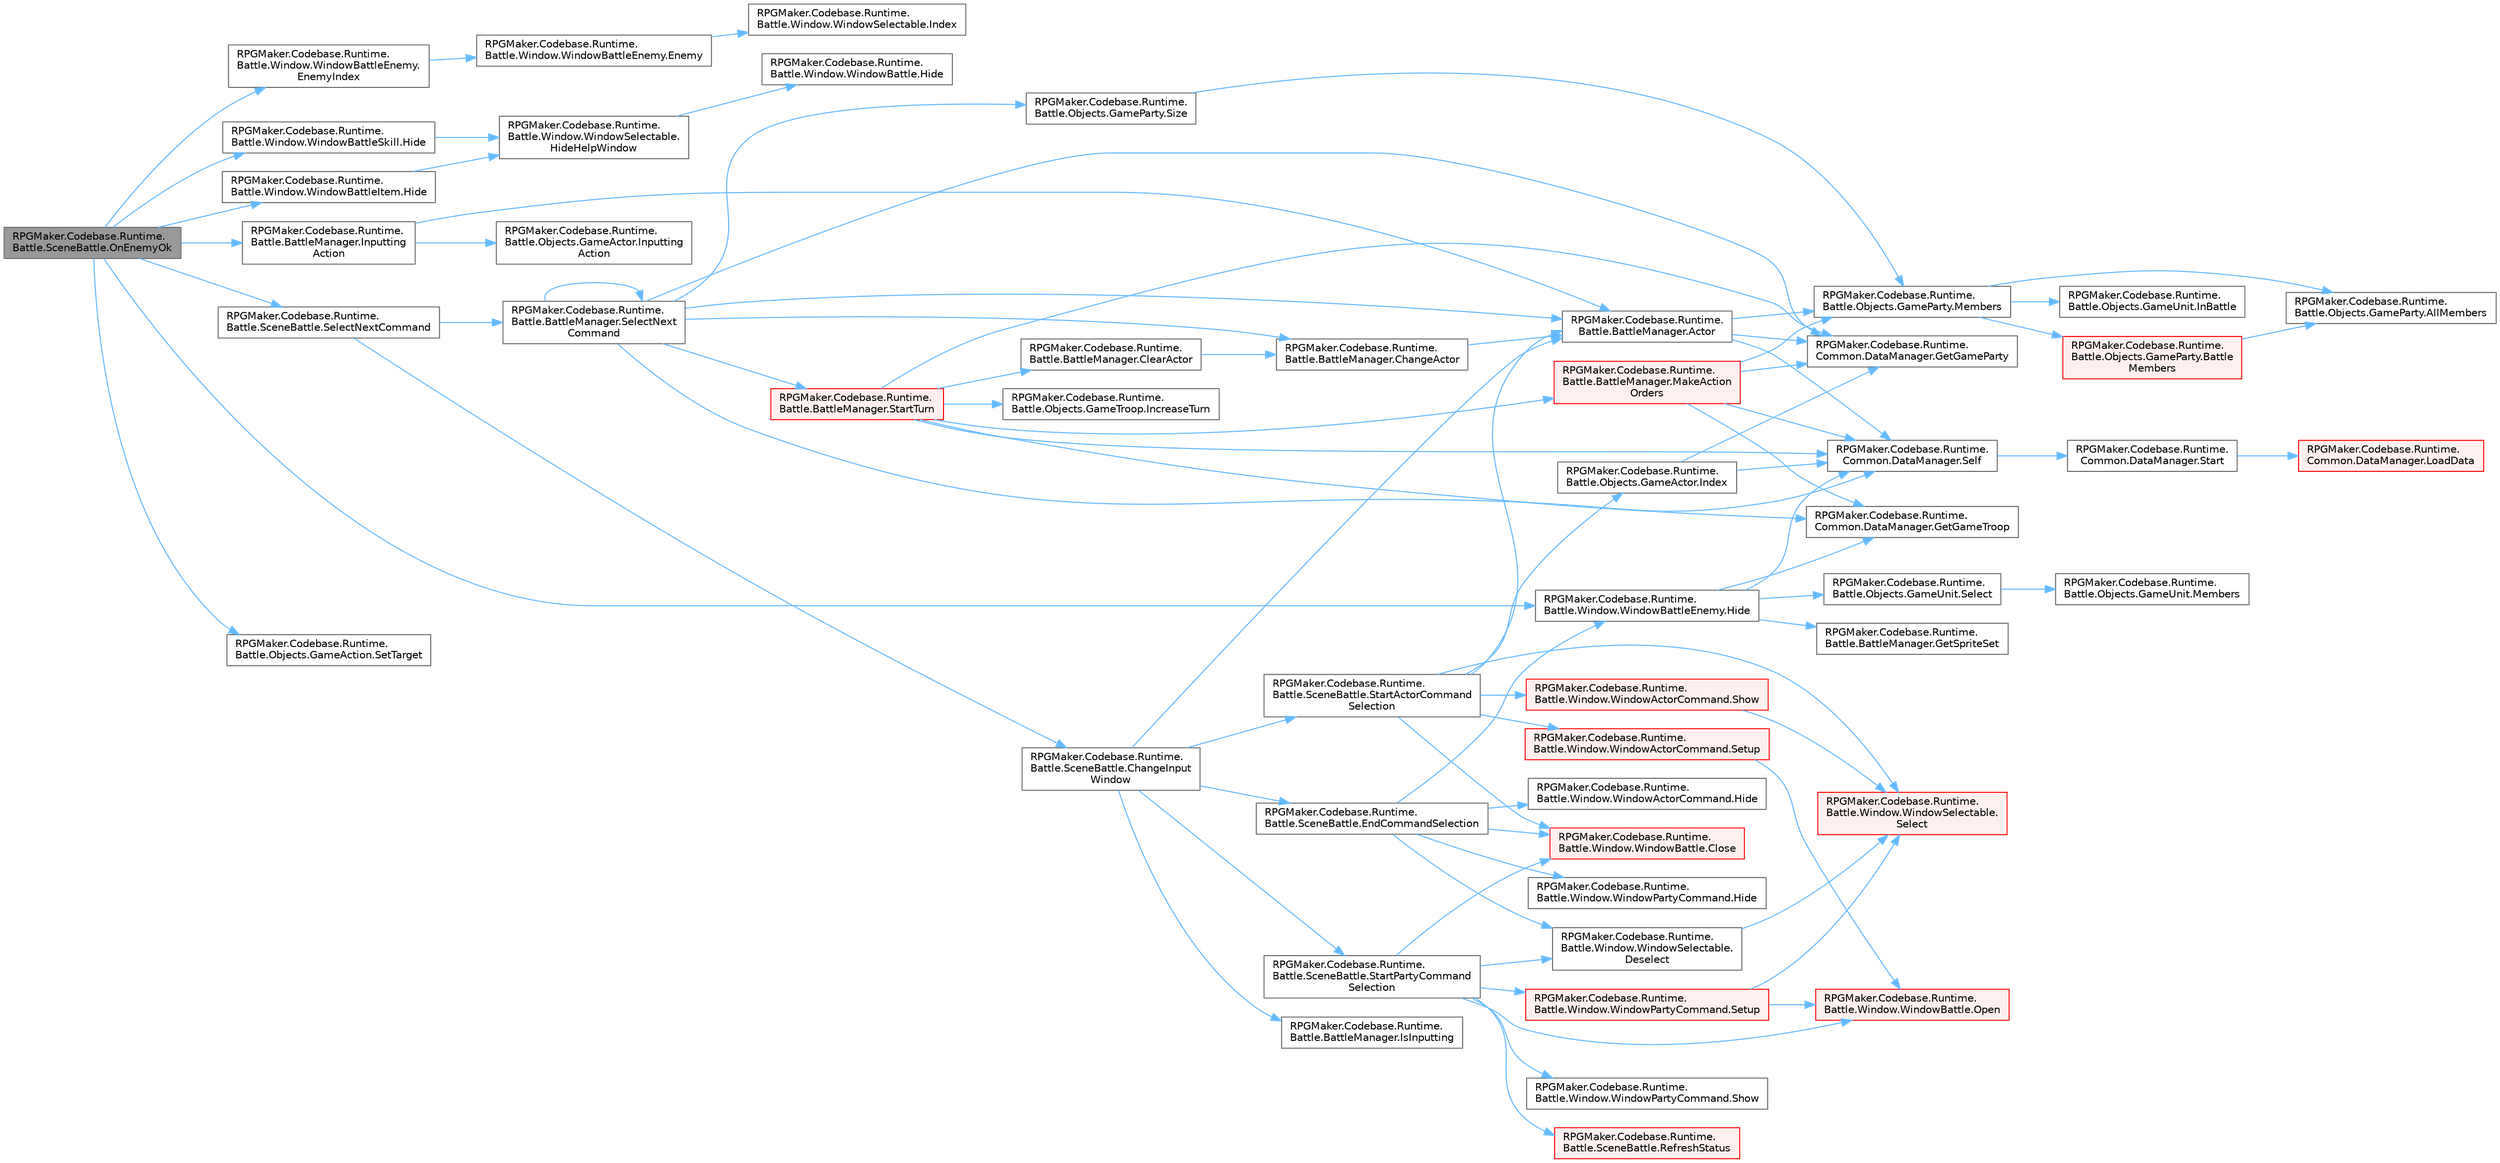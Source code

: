 digraph "RPGMaker.Codebase.Runtime.Battle.SceneBattle.OnEnemyOk"
{
 // LATEX_PDF_SIZE
  bgcolor="transparent";
  edge [fontname=Helvetica,fontsize=10,labelfontname=Helvetica,labelfontsize=10];
  node [fontname=Helvetica,fontsize=10,shape=box,height=0.2,width=0.4];
  rankdir="LR";
  Node1 [id="Node000001",label="RPGMaker.Codebase.Runtime.\lBattle.SceneBattle.OnEnemyOk",height=0.2,width=0.4,color="gray40", fillcolor="grey60", style="filled", fontcolor="black",tooltip="😁 [敵キャラ]選択ウィンドウで[OK]が選択された時のハンドラ"];
  Node1 -> Node2 [id="edge1_Node000001_Node000002",color="steelblue1",style="solid",tooltip=" "];
  Node2 [id="Node000002",label="RPGMaker.Codebase.Runtime.\lBattle.Window.WindowBattleEnemy.\lEnemyIndex",height=0.2,width=0.4,color="grey40", fillcolor="white", style="filled",URL="$d6/dc5/class_r_p_g_maker_1_1_codebase_1_1_runtime_1_1_battle_1_1_window_1_1_window_battle_enemy.html#a20adf18b92a9e3499f7271e58c210fbd",tooltip="😁 選択中の[敵キャラ]の番号を返す"];
  Node2 -> Node3 [id="edge2_Node000002_Node000003",color="steelblue1",style="solid",tooltip=" "];
  Node3 [id="Node000003",label="RPGMaker.Codebase.Runtime.\lBattle.Window.WindowBattleEnemy.Enemy",height=0.2,width=0.4,color="grey40", fillcolor="white", style="filled",URL="$d6/dc5/class_r_p_g_maker_1_1_codebase_1_1_runtime_1_1_battle_1_1_window_1_1_window_battle_enemy.html#aff0e8436c8f8dbc88bf4a4987939fa0e",tooltip="😁 選択中の[敵キャラ]を返す"];
  Node3 -> Node4 [id="edge3_Node000003_Node000004",color="steelblue1",style="solid",tooltip=" "];
  Node4 [id="Node000004",label="RPGMaker.Codebase.Runtime.\lBattle.Window.WindowSelectable.Index",height=0.2,width=0.4,color="grey40", fillcolor="white", style="filled",URL="$dd/d48/class_r_p_g_maker_1_1_codebase_1_1_runtime_1_1_battle_1_1_window_1_1_window_selectable.html#a8f90831602a0b56a71460dfe7c5baf64",tooltip="😁 選択中の項目の番号を返す"];
  Node1 -> Node5 [id="edge4_Node000001_Node000005",color="steelblue1",style="solid",tooltip=" "];
  Node5 [id="Node000005",label="RPGMaker.Codebase.Runtime.\lBattle.Window.WindowBattleEnemy.Hide",height=0.2,width=0.4,color="grey40", fillcolor="white", style="filled",URL="$d6/dc5/class_r_p_g_maker_1_1_codebase_1_1_runtime_1_1_battle_1_1_window_1_1_window_battle_enemy.html#a8226ff2a4872613958108e4ce46feea4",tooltip="😁 ウィンドウを非表示(閉じるわけではない)"];
  Node5 -> Node6 [id="edge5_Node000005_Node000006",color="steelblue1",style="solid",tooltip=" "];
  Node6 [id="Node000006",label="RPGMaker.Codebase.Runtime.\lCommon.DataManager.GetGameTroop",height=0.2,width=0.4,color="grey40", fillcolor="white", style="filled",URL="$d5/d08/class_r_p_g_maker_1_1_codebase_1_1_runtime_1_1_common_1_1_data_manager.html#a56d452c7dcdd02511b8999a3cdde268a",tooltip="😁 部隊取得"];
  Node5 -> Node7 [id="edge6_Node000005_Node000007",color="steelblue1",style="solid",tooltip=" "];
  Node7 [id="Node000007",label="RPGMaker.Codebase.Runtime.\lBattle.BattleManager.GetSpriteSet",height=0.2,width=0.4,color="grey40", fillcolor="white", style="filled",URL="$d3/d0c/class_r_p_g_maker_1_1_codebase_1_1_runtime_1_1_battle_1_1_battle_manager.html#a5a0a0a616f2c38b99ec070404c099740",tooltip="😁 スプライトセットを取得"];
  Node5 -> Node8 [id="edge7_Node000005_Node000008",color="steelblue1",style="solid",tooltip=" "];
  Node8 [id="Node000008",label="RPGMaker.Codebase.Runtime.\lBattle.Objects.GameUnit.Select",height=0.2,width=0.4,color="grey40", fillcolor="white", style="filled",URL="$d5/dd1/class_r_p_g_maker_1_1_codebase_1_1_runtime_1_1_battle_1_1_objects_1_1_game_unit.html#a882eb5e5880377d90624fd3cbd0cd720",tooltip="😁 指定されたバトラーを選択する"];
  Node8 -> Node9 [id="edge8_Node000008_Node000009",color="steelblue1",style="solid",tooltip=" "];
  Node9 [id="Node000009",label="RPGMaker.Codebase.Runtime.\lBattle.Objects.GameUnit.Members",height=0.2,width=0.4,color="grey40", fillcolor="white", style="filled",URL="$d5/dd1/class_r_p_g_maker_1_1_codebase_1_1_runtime_1_1_battle_1_1_objects_1_1_game_unit.html#a53f079e46aeb6622f3ab30f68dc9f38e",tooltip="😁 戦闘中のバトラー生死問わず全て配列で返す"];
  Node5 -> Node10 [id="edge9_Node000005_Node000010",color="steelblue1",style="solid",tooltip=" "];
  Node10 [id="Node000010",label="RPGMaker.Codebase.Runtime.\lCommon.DataManager.Self",height=0.2,width=0.4,color="grey40", fillcolor="white", style="filled",URL="$d5/d08/class_r_p_g_maker_1_1_codebase_1_1_runtime_1_1_common_1_1_data_manager.html#a8f0a40fd71fe0a873d1905e106299934",tooltip="😁 自身"];
  Node10 -> Node11 [id="edge10_Node000010_Node000011",color="steelblue1",style="solid",tooltip=" "];
  Node11 [id="Node000011",label="RPGMaker.Codebase.Runtime.\lCommon.DataManager.Start",height=0.2,width=0.4,color="grey40", fillcolor="white", style="filled",URL="$d5/d08/class_r_p_g_maker_1_1_codebase_1_1_runtime_1_1_common_1_1_data_manager.html#ace8f5b29b336a071e6383ecdbe0f85c5",tooltip="😁 開始"];
  Node11 -> Node12 [id="edge11_Node000011_Node000012",color="steelblue1",style="solid",tooltip=" "];
  Node12 [id="Node000012",label="RPGMaker.Codebase.Runtime.\lCommon.DataManager.LoadData",height=0.2,width=0.4,color="red", fillcolor="#FFF0F0", style="filled",URL="$d5/d08/class_r_p_g_maker_1_1_codebase_1_1_runtime_1_1_common_1_1_data_manager.html#a42e1175b0a1dc3a225503e007043dc86",tooltip="😁 データ読込"];
  Node1 -> Node48 [id="edge12_Node000001_Node000048",color="steelblue1",style="solid",tooltip=" "];
  Node48 [id="Node000048",label="RPGMaker.Codebase.Runtime.\lBattle.Window.WindowBattleItem.Hide",height=0.2,width=0.4,color="grey40", fillcolor="white", style="filled",URL="$d1/d64/class_r_p_g_maker_1_1_codebase_1_1_runtime_1_1_battle_1_1_window_1_1_window_battle_item.html#a706cfebc301729afffd5130f81dfb35f",tooltip="😁 ウィンドウを非表示(閉じるわけではない)"];
  Node48 -> Node49 [id="edge13_Node000048_Node000049",color="steelblue1",style="solid",tooltip=" "];
  Node49 [id="Node000049",label="RPGMaker.Codebase.Runtime.\lBattle.Window.WindowSelectable.\lHideHelpWindow",height=0.2,width=0.4,color="grey40", fillcolor="white", style="filled",URL="$dd/d48/class_r_p_g_maker_1_1_codebase_1_1_runtime_1_1_battle_1_1_window_1_1_window_selectable.html#a78c659061f65b01825f01ae0040b1457",tooltip="😁 ヘルプウィンドウを非表示"];
  Node49 -> Node50 [id="edge14_Node000049_Node000050",color="steelblue1",style="solid",tooltip=" "];
  Node50 [id="Node000050",label="RPGMaker.Codebase.Runtime.\lBattle.Window.WindowBattle.Hide",height=0.2,width=0.4,color="grey40", fillcolor="white", style="filled",URL="$d1/d3a/class_r_p_g_maker_1_1_codebase_1_1_runtime_1_1_battle_1_1_window_1_1_window_battle.html#a9d17ffa21af7ce8e1ff44396e7e27078",tooltip="😁 ウィンドウを非表示(閉じるわけではない)"];
  Node1 -> Node51 [id="edge15_Node000001_Node000051",color="steelblue1",style="solid",tooltip=" "];
  Node51 [id="Node000051",label="RPGMaker.Codebase.Runtime.\lBattle.Window.WindowBattleSkill.Hide",height=0.2,width=0.4,color="grey40", fillcolor="white", style="filled",URL="$d4/d31/class_r_p_g_maker_1_1_codebase_1_1_runtime_1_1_battle_1_1_window_1_1_window_battle_skill.html#a6d5730315947c3ff6e171c340033f895",tooltip="😁 ウィンドウを非表示(閉じるわけではない)"];
  Node51 -> Node49 [id="edge16_Node000051_Node000049",color="steelblue1",style="solid",tooltip=" "];
  Node1 -> Node52 [id="edge17_Node000001_Node000052",color="steelblue1",style="solid",tooltip=" "];
  Node52 [id="Node000052",label="RPGMaker.Codebase.Runtime.\lBattle.BattleManager.Inputting\lAction",height=0.2,width=0.4,color="grey40", fillcolor="white", style="filled",URL="$d3/d0c/class_r_p_g_maker_1_1_codebase_1_1_runtime_1_1_battle_1_1_battle_manager.html#ab62b182ffea9521ab87f32a6074253e7",tooltip="😁 入力中のアクターのアクションを返す"];
  Node52 -> Node53 [id="edge18_Node000052_Node000053",color="steelblue1",style="solid",tooltip=" "];
  Node53 [id="Node000053",label="RPGMaker.Codebase.Runtime.\lBattle.BattleManager.Actor",height=0.2,width=0.4,color="grey40", fillcolor="white", style="filled",URL="$d3/d0c/class_r_p_g_maker_1_1_codebase_1_1_runtime_1_1_battle_1_1_battle_manager.html#af748afa09d64d252aac59c45f02b5a34",tooltip="😁 アクターを返す"];
  Node53 -> Node54 [id="edge19_Node000053_Node000054",color="steelblue1",style="solid",tooltip=" "];
  Node54 [id="Node000054",label="RPGMaker.Codebase.Runtime.\lCommon.DataManager.GetGameParty",height=0.2,width=0.4,color="grey40", fillcolor="white", style="filled",URL="$d5/d08/class_r_p_g_maker_1_1_codebase_1_1_runtime_1_1_common_1_1_data_manager.html#a51ad2669c15aba611fa704eb84001f8c",tooltip="😁 パーティー取得"];
  Node53 -> Node55 [id="edge20_Node000053_Node000055",color="steelblue1",style="solid",tooltip=" "];
  Node55 [id="Node000055",label="RPGMaker.Codebase.Runtime.\lBattle.Objects.GameParty.Members",height=0.2,width=0.4,color="grey40", fillcolor="white", style="filled",URL="$d7/db3/class_r_p_g_maker_1_1_codebase_1_1_runtime_1_1_battle_1_1_objects_1_1_game_party.html#ae6820419564b17670564aad1bf41ff29",tooltip="😁 戦闘中のバトラー生死問わず全て配列で返す"];
  Node55 -> Node56 [id="edge21_Node000055_Node000056",color="steelblue1",style="solid",tooltip=" "];
  Node56 [id="Node000056",label="RPGMaker.Codebase.Runtime.\lBattle.Objects.GameParty.AllMembers",height=0.2,width=0.4,color="grey40", fillcolor="white", style="filled",URL="$d7/db3/class_r_p_g_maker_1_1_codebase_1_1_runtime_1_1_battle_1_1_objects_1_1_game_party.html#a5ddba874c7edcee24070edc19331f21b",tooltip="😁 パーティの全アクターを配列で返す"];
  Node55 -> Node57 [id="edge22_Node000055_Node000057",color="steelblue1",style="solid",tooltip=" "];
  Node57 [id="Node000057",label="RPGMaker.Codebase.Runtime.\lBattle.Objects.GameParty.Battle\lMembers",height=0.2,width=0.4,color="red", fillcolor="#FFF0F0", style="filled",URL="$d7/db3/class_r_p_g_maker_1_1_codebase_1_1_runtime_1_1_battle_1_1_objects_1_1_game_party.html#ac5ac2ccd4638ad18d4033b71c57ba156",tooltip="😁 戦闘に参加する全アクターを配列で返す"];
  Node57 -> Node56 [id="edge23_Node000057_Node000056",color="steelblue1",style="solid",tooltip=" "];
  Node55 -> Node59 [id="edge24_Node000055_Node000059",color="steelblue1",style="solid",tooltip=" "];
  Node59 [id="Node000059",label="RPGMaker.Codebase.Runtime.\lBattle.Objects.GameUnit.InBattle",height=0.2,width=0.4,color="grey40", fillcolor="white", style="filled",URL="$d5/dd1/class_r_p_g_maker_1_1_codebase_1_1_runtime_1_1_battle_1_1_objects_1_1_game_unit.html#a47931877561eb635d2604bb942faf61b",tooltip="😁 戦闘中か"];
  Node53 -> Node10 [id="edge25_Node000053_Node000010",color="steelblue1",style="solid",tooltip=" "];
  Node52 -> Node60 [id="edge26_Node000052_Node000060",color="steelblue1",style="solid",tooltip=" "];
  Node60 [id="Node000060",label="RPGMaker.Codebase.Runtime.\lBattle.Objects.GameActor.Inputting\lAction",height=0.2,width=0.4,color="grey40", fillcolor="white", style="filled",URL="$db/dfc/class_r_p_g_maker_1_1_codebase_1_1_runtime_1_1_battle_1_1_objects_1_1_game_actor.html#ac1efe0f0bab7e577e60254c972141a38",tooltip="😁 入力された行動を返す"];
  Node1 -> Node61 [id="edge27_Node000001_Node000061",color="steelblue1",style="solid",tooltip=" "];
  Node61 [id="Node000061",label="RPGMaker.Codebase.Runtime.\lBattle.SceneBattle.SelectNextCommand",height=0.2,width=0.4,color="grey40", fillcolor="white", style="filled",URL="$dd/d83/class_r_p_g_maker_1_1_codebase_1_1_runtime_1_1_battle_1_1_scene_battle.html#ad0ea7805a4a4e914a861ac725db87088",tooltip="😁 ひとつ先のコマンドを選択"];
  Node61 -> Node62 [id="edge28_Node000061_Node000062",color="steelblue1",style="solid",tooltip=" "];
  Node62 [id="Node000062",label="RPGMaker.Codebase.Runtime.\lBattle.SceneBattle.ChangeInput\lWindow",height=0.2,width=0.4,color="grey40", fillcolor="white", style="filled",URL="$dd/d83/class_r_p_g_maker_1_1_codebase_1_1_runtime_1_1_battle_1_1_scene_battle.html#af9ea7537c5f6dcfd13cb79e50c5a680c",tooltip="😁 [パーティ]か[アクター]のコマンドウィンドウの選択、非選択を状態に応じて切り替え"];
  Node62 -> Node53 [id="edge29_Node000062_Node000053",color="steelblue1",style="solid",tooltip=" "];
  Node62 -> Node63 [id="edge30_Node000062_Node000063",color="steelblue1",style="solid",tooltip=" "];
  Node63 [id="Node000063",label="RPGMaker.Codebase.Runtime.\lBattle.SceneBattle.EndCommandSelection",height=0.2,width=0.4,color="grey40", fillcolor="white", style="filled",URL="$dd/d83/class_r_p_g_maker_1_1_codebase_1_1_runtime_1_1_battle_1_1_scene_battle.html#affafb7b742050989eda4fb190fb90a17",tooltip="😁 コマンド選択の終了処理"];
  Node63 -> Node64 [id="edge31_Node000063_Node000064",color="steelblue1",style="solid",tooltip=" "];
  Node64 [id="Node000064",label="RPGMaker.Codebase.Runtime.\lBattle.Window.WindowBattle.Close",height=0.2,width=0.4,color="red", fillcolor="#FFF0F0", style="filled",URL="$d1/d3a/class_r_p_g_maker_1_1_codebase_1_1_runtime_1_1_battle_1_1_window_1_1_window_battle.html#a30d8201325917fd21fb249d2e99bb7e2",tooltip="😁 ウィンドウを閉じる"];
  Node63 -> Node66 [id="edge32_Node000063_Node000066",color="steelblue1",style="solid",tooltip=" "];
  Node66 [id="Node000066",label="RPGMaker.Codebase.Runtime.\lBattle.Window.WindowSelectable.\lDeselect",height=0.2,width=0.4,color="grey40", fillcolor="white", style="filled",URL="$dd/d48/class_r_p_g_maker_1_1_codebase_1_1_runtime_1_1_battle_1_1_window_1_1_window_selectable.html#ad016dbe1e26dc9ad2e6eb8ebac9bc86d",tooltip="😁 全項目を非選択"];
  Node66 -> Node67 [id="edge33_Node000066_Node000067",color="steelblue1",style="solid",tooltip=" "];
  Node67 [id="Node000067",label="RPGMaker.Codebase.Runtime.\lBattle.Window.WindowSelectable.\lSelect",height=0.2,width=0.4,color="red", fillcolor="#FFF0F0", style="filled",URL="$dd/d48/class_r_p_g_maker_1_1_codebase_1_1_runtime_1_1_battle_1_1_window_1_1_window_selectable.html#a8ba5cef6de0c004bbfa758250e4d8c1c",tooltip="😁 指定した番号の項目を選択"];
  Node63 -> Node73 [id="edge34_Node000063_Node000073",color="steelblue1",style="solid",tooltip=" "];
  Node73 [id="Node000073",label="RPGMaker.Codebase.Runtime.\lBattle.Window.WindowActorCommand.Hide",height=0.2,width=0.4,color="grey40", fillcolor="white", style="filled",URL="$d3/d67/class_r_p_g_maker_1_1_codebase_1_1_runtime_1_1_battle_1_1_window_1_1_window_actor_command.html#a3602b325d7ccd776e52388dc73f356e2",tooltip="😁 ウィンドウを非表示(閉じるわけではない)"];
  Node63 -> Node5 [id="edge35_Node000063_Node000005",color="steelblue1",style="solid",tooltip=" "];
  Node63 -> Node74 [id="edge36_Node000063_Node000074",color="steelblue1",style="solid",tooltip=" "];
  Node74 [id="Node000074",label="RPGMaker.Codebase.Runtime.\lBattle.Window.WindowPartyCommand.Hide",height=0.2,width=0.4,color="grey40", fillcolor="white", style="filled",URL="$d7/d77/class_r_p_g_maker_1_1_codebase_1_1_runtime_1_1_battle_1_1_window_1_1_window_party_command.html#ab8be54dd1599936b655d42f8f9c76ed9",tooltip="😁 ウィンドウを非表示(閉じるわけではない)"];
  Node62 -> Node75 [id="edge37_Node000062_Node000075",color="steelblue1",style="solid",tooltip=" "];
  Node75 [id="Node000075",label="RPGMaker.Codebase.Runtime.\lBattle.BattleManager.IsInputting",height=0.2,width=0.4,color="grey40", fillcolor="white", style="filled",URL="$d3/d0c/class_r_p_g_maker_1_1_codebase_1_1_runtime_1_1_battle_1_1_battle_manager.html#a8accff5d890005d2168fa1529df97355",tooltip="😁 入力中か"];
  Node62 -> Node76 [id="edge38_Node000062_Node000076",color="steelblue1",style="solid",tooltip=" "];
  Node76 [id="Node000076",label="RPGMaker.Codebase.Runtime.\lBattle.SceneBattle.StartActorCommand\lSelection",height=0.2,width=0.4,color="grey40", fillcolor="white", style="filled",URL="$dd/d83/class_r_p_g_maker_1_1_codebase_1_1_runtime_1_1_battle_1_1_scene_battle.html#a3f66aa45a944ad066eab9284925cac95",tooltip="😁 [アクター]コマンドの選択開始"];
  Node76 -> Node53 [id="edge39_Node000076_Node000053",color="steelblue1",style="solid",tooltip=" "];
  Node76 -> Node64 [id="edge40_Node000076_Node000064",color="steelblue1",style="solid",tooltip=" "];
  Node76 -> Node77 [id="edge41_Node000076_Node000077",color="steelblue1",style="solid",tooltip=" "];
  Node77 [id="Node000077",label="RPGMaker.Codebase.Runtime.\lBattle.Objects.GameActor.Index",height=0.2,width=0.4,color="grey40", fillcolor="white", style="filled",URL="$db/dfc/class_r_p_g_maker_1_1_codebase_1_1_runtime_1_1_battle_1_1_objects_1_1_game_actor.html#a162146d776460850fea72e889f75b74b",tooltip="😁 キャラ番号を返す"];
  Node77 -> Node54 [id="edge42_Node000077_Node000054",color="steelblue1",style="solid",tooltip=" "];
  Node77 -> Node10 [id="edge43_Node000077_Node000010",color="steelblue1",style="solid",tooltip=" "];
  Node76 -> Node67 [id="edge44_Node000076_Node000067",color="steelblue1",style="solid",tooltip=" "];
  Node76 -> Node78 [id="edge45_Node000076_Node000078",color="steelblue1",style="solid",tooltip=" "];
  Node78 [id="Node000078",label="RPGMaker.Codebase.Runtime.\lBattle.Window.WindowActorCommand.Setup",height=0.2,width=0.4,color="red", fillcolor="#FFF0F0", style="filled",URL="$d3/d67/class_r_p_g_maker_1_1_codebase_1_1_runtime_1_1_battle_1_1_window_1_1_window_actor_command.html#a29645d392f9d4cc293c0e65bd0c7045b",tooltip="😁 指定アクターのコマンドを設定"];
  Node78 -> Node125 [id="edge46_Node000078_Node000125",color="steelblue1",style="solid",tooltip=" "];
  Node125 [id="Node000125",label="RPGMaker.Codebase.Runtime.\lBattle.Window.WindowBattle.Open",height=0.2,width=0.4,color="red", fillcolor="#FFF0F0", style="filled",URL="$d1/d3a/class_r_p_g_maker_1_1_codebase_1_1_runtime_1_1_battle_1_1_window_1_1_window_battle.html#a4145c2e26a271a5610193c0fb97e880b",tooltip="😁 ウィンドウを開く"];
  Node76 -> Node135 [id="edge47_Node000076_Node000135",color="steelblue1",style="solid",tooltip=" "];
  Node135 [id="Node000135",label="RPGMaker.Codebase.Runtime.\lBattle.Window.WindowActorCommand.Show",height=0.2,width=0.4,color="red", fillcolor="#FFF0F0", style="filled",URL="$d3/d67/class_r_p_g_maker_1_1_codebase_1_1_runtime_1_1_battle_1_1_window_1_1_window_actor_command.html#aa4a753b56c8a2d6084cd912b1135d6a5",tooltip="😁 ウィンドウを表示"];
  Node135 -> Node67 [id="edge48_Node000135_Node000067",color="steelblue1",style="solid",tooltip=" "];
  Node62 -> Node136 [id="edge49_Node000062_Node000136",color="steelblue1",style="solid",tooltip=" "];
  Node136 [id="Node000136",label="RPGMaker.Codebase.Runtime.\lBattle.SceneBattle.StartPartyCommand\lSelection",height=0.2,width=0.4,color="grey40", fillcolor="white", style="filled",URL="$dd/d83/class_r_p_g_maker_1_1_codebase_1_1_runtime_1_1_battle_1_1_scene_battle.html#acdbf5717da5a7afd88a2652c40f1ba61",tooltip="😁 [パーティ]コマンドの選択開始"];
  Node136 -> Node64 [id="edge50_Node000136_Node000064",color="steelblue1",style="solid",tooltip=" "];
  Node136 -> Node66 [id="edge51_Node000136_Node000066",color="steelblue1",style="solid",tooltip=" "];
  Node136 -> Node125 [id="edge52_Node000136_Node000125",color="steelblue1",style="solid",tooltip=" "];
  Node136 -> Node137 [id="edge53_Node000136_Node000137",color="steelblue1",style="solid",tooltip=" "];
  Node137 [id="Node000137",label="RPGMaker.Codebase.Runtime.\lBattle.SceneBattle.RefreshStatus",height=0.2,width=0.4,color="red", fillcolor="#FFF0F0", style="filled",URL="$dd/d83/class_r_p_g_maker_1_1_codebase_1_1_runtime_1_1_battle_1_1_scene_battle.html#a05ca6523d0cd07b61d074229d51ab877",tooltip="😁 [ステータス]の回復"];
  Node136 -> Node143 [id="edge54_Node000136_Node000143",color="steelblue1",style="solid",tooltip=" "];
  Node143 [id="Node000143",label="RPGMaker.Codebase.Runtime.\lBattle.Window.WindowPartyCommand.Setup",height=0.2,width=0.4,color="red", fillcolor="#FFF0F0", style="filled",URL="$d7/d77/class_r_p_g_maker_1_1_codebase_1_1_runtime_1_1_battle_1_1_window_1_1_window_party_command.html#ab31770d4a44eb520a476207403ad0cfc",tooltip="😁 コマンドを設定"];
  Node143 -> Node125 [id="edge55_Node000143_Node000125",color="steelblue1",style="solid",tooltip=" "];
  Node143 -> Node67 [id="edge56_Node000143_Node000067",color="steelblue1",style="solid",tooltip=" "];
  Node136 -> Node147 [id="edge57_Node000136_Node000147",color="steelblue1",style="solid",tooltip=" "];
  Node147 [id="Node000147",label="RPGMaker.Codebase.Runtime.\lBattle.Window.WindowPartyCommand.Show",height=0.2,width=0.4,color="grey40", fillcolor="white", style="filled",URL="$d7/d77/class_r_p_g_maker_1_1_codebase_1_1_runtime_1_1_battle_1_1_window_1_1_window_party_command.html#a4dd4046b301e65eb93ec0398ed38ddcd",tooltip="😁 ウィンドウを表示"];
  Node61 -> Node148 [id="edge58_Node000061_Node000148",color="steelblue1",style="solid",tooltip=" "];
  Node148 [id="Node000148",label="RPGMaker.Codebase.Runtime.\lBattle.BattleManager.SelectNext\lCommand",height=0.2,width=0.4,color="grey40", fillcolor="white", style="filled",URL="$d3/d0c/class_r_p_g_maker_1_1_codebase_1_1_runtime_1_1_battle_1_1_battle_manager.html#a26f0156835fcf28f9d31ae8d51ec56a2",tooltip="😁 ひとつ先のコマンドを選択"];
  Node148 -> Node53 [id="edge59_Node000148_Node000053",color="steelblue1",style="solid",tooltip=" "];
  Node148 -> Node149 [id="edge60_Node000148_Node000149",color="steelblue1",style="solid",tooltip=" "];
  Node149 [id="Node000149",label="RPGMaker.Codebase.Runtime.\lBattle.BattleManager.ChangeActor",height=0.2,width=0.4,color="grey40", fillcolor="white", style="filled",URL="$d3/d0c/class_r_p_g_maker_1_1_codebase_1_1_runtime_1_1_battle_1_1_battle_manager.html#a32c76eab483ba48335e6e21931d7432d",tooltip="😁 アクターの変更"];
  Node149 -> Node53 [id="edge61_Node000149_Node000053",color="steelblue1",style="solid",tooltip=" "];
  Node148 -> Node54 [id="edge62_Node000148_Node000054",color="steelblue1",style="solid",tooltip=" "];
  Node148 -> Node148 [id="edge63_Node000148_Node000148",color="steelblue1",style="solid",tooltip=" "];
  Node148 -> Node10 [id="edge64_Node000148_Node000010",color="steelblue1",style="solid",tooltip=" "];
  Node148 -> Node150 [id="edge65_Node000148_Node000150",color="steelblue1",style="solid",tooltip=" "];
  Node150 [id="Node000150",label="RPGMaker.Codebase.Runtime.\lBattle.Objects.GameParty.Size",height=0.2,width=0.4,color="grey40", fillcolor="white", style="filled",URL="$d7/db3/class_r_p_g_maker_1_1_codebase_1_1_runtime_1_1_battle_1_1_objects_1_1_game_party.html#a1e9922a7822b35783ad0f91f8a42a566",tooltip="😁 パーティメンバーの数を返す"];
  Node150 -> Node55 [id="edge66_Node000150_Node000055",color="steelblue1",style="solid",tooltip=" "];
  Node148 -> Node151 [id="edge67_Node000148_Node000151",color="steelblue1",style="solid",tooltip=" "];
  Node151 [id="Node000151",label="RPGMaker.Codebase.Runtime.\lBattle.BattleManager.StartTurn",height=0.2,width=0.4,color="red", fillcolor="#FFF0F0", style="filled",URL="$d3/d0c/class_r_p_g_maker_1_1_codebase_1_1_runtime_1_1_battle_1_1_battle_manager.html#aa7603d6b80b054ac4a549e63d312f52d",tooltip="😁 ターン開始"];
  Node151 -> Node152 [id="edge68_Node000151_Node000152",color="steelblue1",style="solid",tooltip=" "];
  Node152 [id="Node000152",label="RPGMaker.Codebase.Runtime.\lBattle.BattleManager.ClearActor",height=0.2,width=0.4,color="grey40", fillcolor="white", style="filled",URL="$d3/d0c/class_r_p_g_maker_1_1_codebase_1_1_runtime_1_1_battle_1_1_battle_manager.html#a51c2b77f86b837981332a6b7856e6a76",tooltip="😁 アクターの順番を初期位置に戻す"];
  Node152 -> Node149 [id="edge69_Node000152_Node000149",color="steelblue1",style="solid",tooltip=" "];
  Node151 -> Node54 [id="edge70_Node000151_Node000054",color="steelblue1",style="solid",tooltip=" "];
  Node151 -> Node6 [id="edge71_Node000151_Node000006",color="steelblue1",style="solid",tooltip=" "];
  Node151 -> Node153 [id="edge72_Node000151_Node000153",color="steelblue1",style="solid",tooltip=" "];
  Node153 [id="Node000153",label="RPGMaker.Codebase.Runtime.\lBattle.Objects.GameTroop.IncreaseTurn",height=0.2,width=0.4,color="grey40", fillcolor="white", style="filled",URL="$d7/dfb/class_r_p_g_maker_1_1_codebase_1_1_runtime_1_1_battle_1_1_objects_1_1_game_troop.html#a6ed26d755584e6dc6921e8f2800e54bd",tooltip="😁 ターンを進める"];
  Node151 -> Node154 [id="edge73_Node000151_Node000154",color="steelblue1",style="solid",tooltip=" "];
  Node154 [id="Node000154",label="RPGMaker.Codebase.Runtime.\lBattle.BattleManager.MakeAction\lOrders",height=0.2,width=0.4,color="red", fillcolor="#FFF0F0", style="filled",URL="$d3/d0c/class_r_p_g_maker_1_1_codebase_1_1_runtime_1_1_battle_1_1_battle_manager.html#afcee3191bc0e4f2b60d16103f6a0a9bf",tooltip="😁 アクションの順番を設定"];
  Node154 -> Node54 [id="edge74_Node000154_Node000054",color="steelblue1",style="solid",tooltip=" "];
  Node154 -> Node6 [id="edge75_Node000154_Node000006",color="steelblue1",style="solid",tooltip=" "];
  Node154 -> Node55 [id="edge76_Node000154_Node000055",color="steelblue1",style="solid",tooltip=" "];
  Node154 -> Node10 [id="edge77_Node000154_Node000010",color="steelblue1",style="solid",tooltip=" "];
  Node151 -> Node10 [id="edge78_Node000151_Node000010",color="steelblue1",style="solid",tooltip=" "];
  Node1 -> Node161 [id="edge79_Node000001_Node000161",color="steelblue1",style="solid",tooltip=" "];
  Node161 [id="Node000161",label="RPGMaker.Codebase.Runtime.\lBattle.Objects.GameAction.SetTarget",height=0.2,width=0.4,color="grey40", fillcolor="white", style="filled",URL="$db/d00/class_r_p_g_maker_1_1_codebase_1_1_runtime_1_1_battle_1_1_objects_1_1_game_action.html#a8f56fb64cb81100809f58e8054a0ce91",tooltip="😁 指定番号で行動対象を設定"];
}

